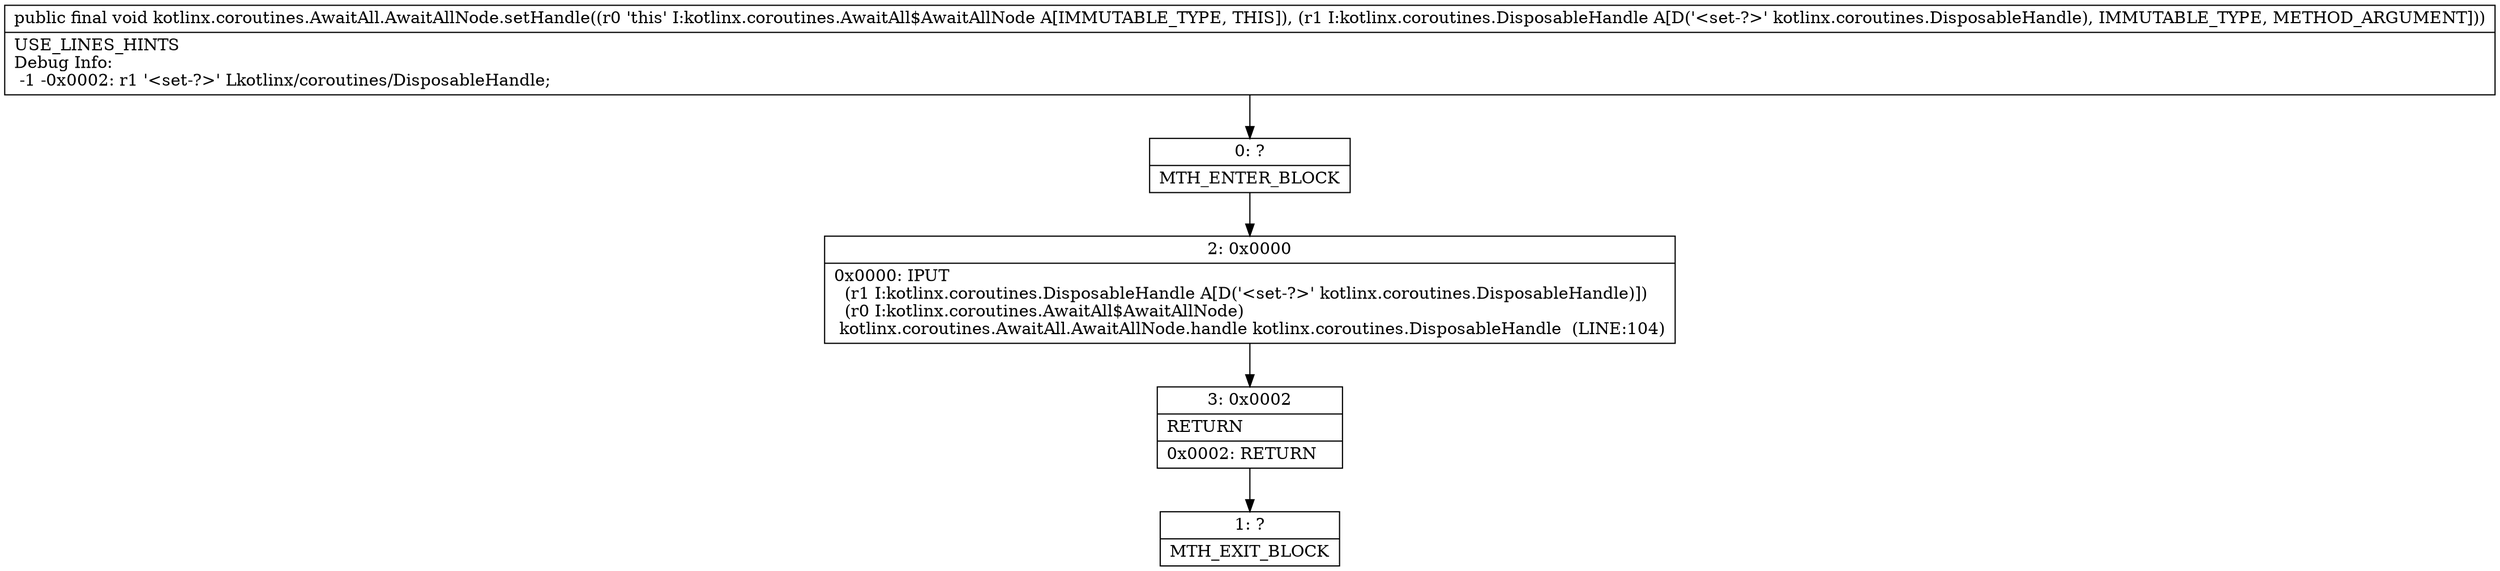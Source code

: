 digraph "CFG forkotlinx.coroutines.AwaitAll.AwaitAllNode.setHandle(Lkotlinx\/coroutines\/DisposableHandle;)V" {
Node_0 [shape=record,label="{0\:\ ?|MTH_ENTER_BLOCK\l}"];
Node_2 [shape=record,label="{2\:\ 0x0000|0x0000: IPUT  \l  (r1 I:kotlinx.coroutines.DisposableHandle A[D('\<set\-?\>' kotlinx.coroutines.DisposableHandle)])\l  (r0 I:kotlinx.coroutines.AwaitAll$AwaitAllNode)\l kotlinx.coroutines.AwaitAll.AwaitAllNode.handle kotlinx.coroutines.DisposableHandle  (LINE:104)\l}"];
Node_3 [shape=record,label="{3\:\ 0x0002|RETURN\l|0x0002: RETURN   \l}"];
Node_1 [shape=record,label="{1\:\ ?|MTH_EXIT_BLOCK\l}"];
MethodNode[shape=record,label="{public final void kotlinx.coroutines.AwaitAll.AwaitAllNode.setHandle((r0 'this' I:kotlinx.coroutines.AwaitAll$AwaitAllNode A[IMMUTABLE_TYPE, THIS]), (r1 I:kotlinx.coroutines.DisposableHandle A[D('\<set\-?\>' kotlinx.coroutines.DisposableHandle), IMMUTABLE_TYPE, METHOD_ARGUMENT]))  | USE_LINES_HINTS\lDebug Info:\l  \-1 \-0x0002: r1 '\<set\-?\>' Lkotlinx\/coroutines\/DisposableHandle;\l}"];
MethodNode -> Node_0;Node_0 -> Node_2;
Node_2 -> Node_3;
Node_3 -> Node_1;
}

